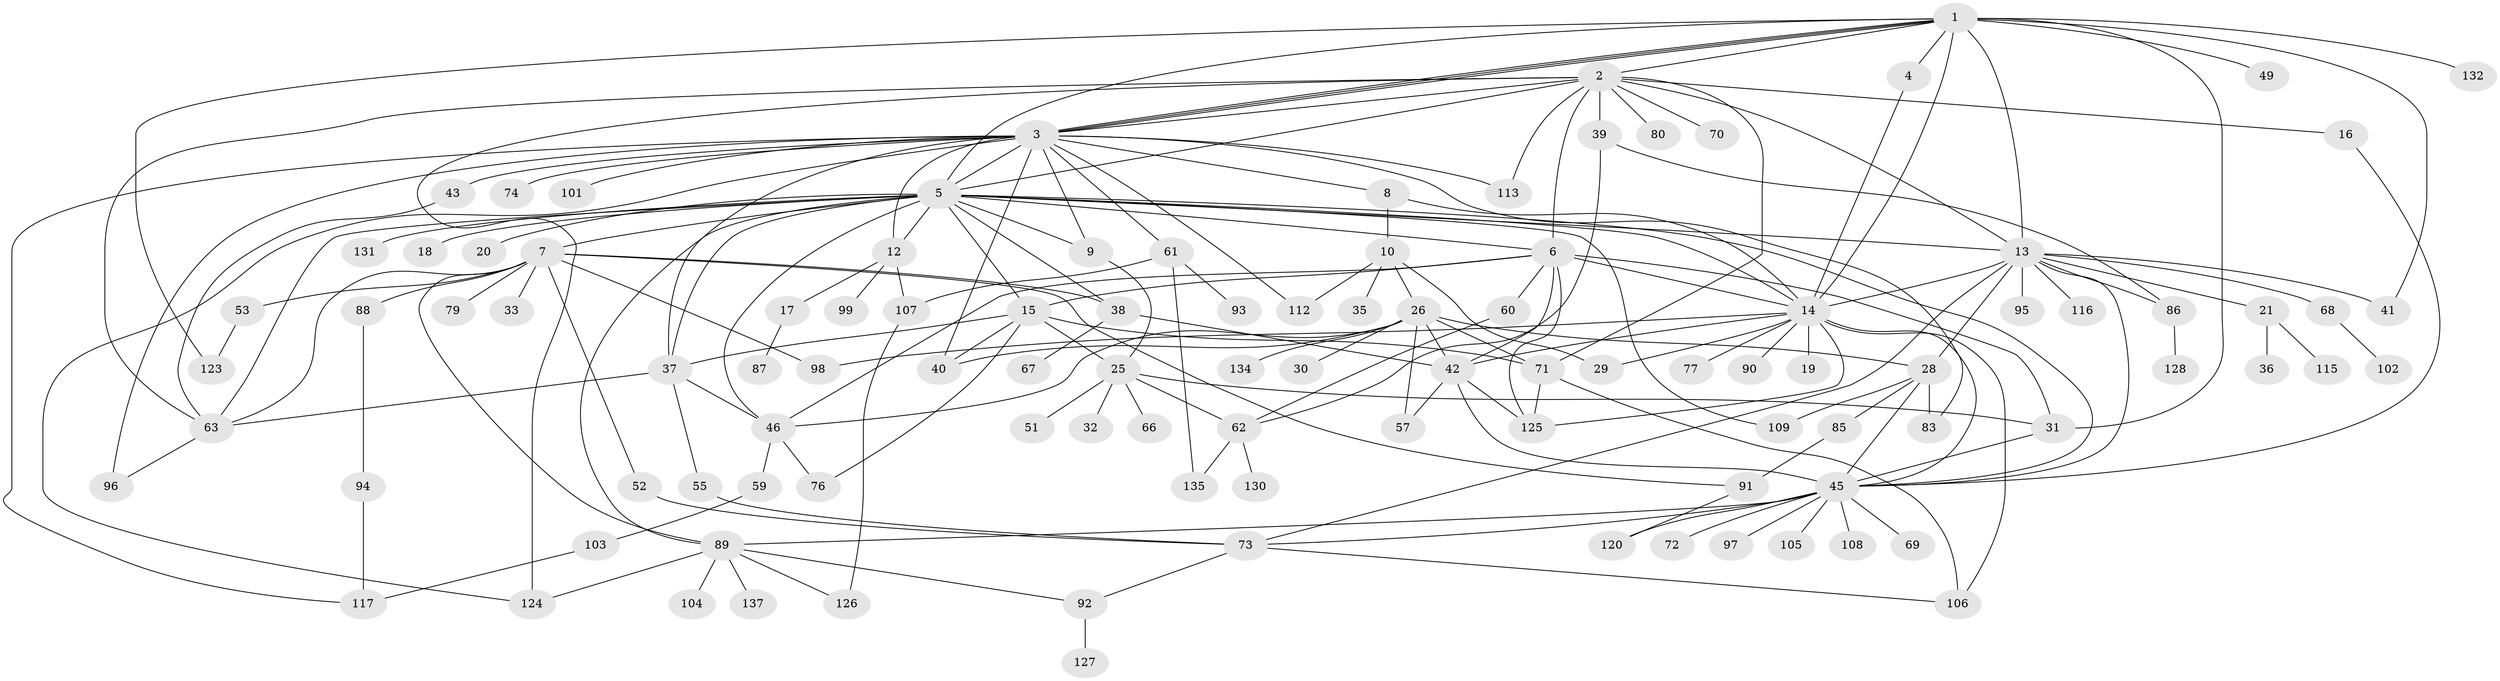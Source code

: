 // Generated by graph-tools (version 1.1) at 2025/51/02/27/25 19:51:59]
// undirected, 106 vertices, 182 edges
graph export_dot {
graph [start="1"]
  node [color=gray90,style=filled];
  1 [super="+122"];
  2 [super="+11"];
  3 [super="+23"];
  4;
  5 [super="+22"];
  6 [super="+44"];
  7 [super="+24"];
  8;
  9;
  10 [super="+133"];
  12 [super="+50"];
  13 [super="+34"];
  14 [super="+56"];
  15 [super="+54"];
  16 [super="+75"];
  17;
  18;
  19;
  20;
  21 [super="+121"];
  25 [super="+84"];
  26 [super="+27"];
  28 [super="+64"];
  29;
  30 [super="+119"];
  31 [super="+129"];
  32;
  33;
  35;
  36;
  37 [super="+111"];
  38 [super="+47"];
  39 [super="+48"];
  40;
  41;
  42;
  43;
  45 [super="+65"];
  46 [super="+58"];
  49;
  51;
  52;
  53;
  55;
  57 [super="+110"];
  59;
  60;
  61 [super="+78"];
  62;
  63 [super="+82"];
  66;
  67;
  68;
  69;
  70;
  71 [super="+81"];
  72;
  73 [super="+100"];
  74;
  76;
  77;
  79;
  80;
  83;
  85;
  86;
  87;
  88;
  89 [super="+114"];
  90;
  91;
  92;
  93;
  94;
  95;
  96;
  97;
  98;
  99;
  101;
  102;
  103;
  104;
  105;
  106;
  107;
  108;
  109;
  112;
  113 [super="+136"];
  115;
  116;
  117 [super="+118"];
  120;
  123;
  124;
  125;
  126;
  127;
  128;
  130;
  131;
  132;
  134;
  135;
  137;
  1 -- 2;
  1 -- 3;
  1 -- 3;
  1 -- 3;
  1 -- 4;
  1 -- 5;
  1 -- 13;
  1 -- 14;
  1 -- 31 [weight=2];
  1 -- 41;
  1 -- 49;
  1 -- 123;
  1 -- 132;
  2 -- 3;
  2 -- 5;
  2 -- 6;
  2 -- 13;
  2 -- 16;
  2 -- 39 [weight=2];
  2 -- 70;
  2 -- 80;
  2 -- 124;
  2 -- 63;
  2 -- 113;
  2 -- 71;
  3 -- 5;
  3 -- 8;
  3 -- 9;
  3 -- 12;
  3 -- 37;
  3 -- 40;
  3 -- 43;
  3 -- 61;
  3 -- 74;
  3 -- 83;
  3 -- 101;
  3 -- 112;
  3 -- 113;
  3 -- 117;
  3 -- 124;
  3 -- 96;
  4 -- 14;
  5 -- 6;
  5 -- 7 [weight=2];
  5 -- 9;
  5 -- 12;
  5 -- 13;
  5 -- 14;
  5 -- 15;
  5 -- 18;
  5 -- 20;
  5 -- 38;
  5 -- 46;
  5 -- 63;
  5 -- 89;
  5 -- 109;
  5 -- 131;
  5 -- 45;
  5 -- 37;
  6 -- 42;
  6 -- 46;
  6 -- 125;
  6 -- 60;
  6 -- 14;
  6 -- 15;
  6 -- 31;
  7 -- 38;
  7 -- 63;
  7 -- 79;
  7 -- 88;
  7 -- 89;
  7 -- 91;
  7 -- 33;
  7 -- 98;
  7 -- 52;
  7 -- 53;
  8 -- 10;
  8 -- 14;
  9 -- 25;
  10 -- 26;
  10 -- 29;
  10 -- 35;
  10 -- 112;
  12 -- 17;
  12 -- 99;
  12 -- 107;
  13 -- 14;
  13 -- 21;
  13 -- 28;
  13 -- 41;
  13 -- 68;
  13 -- 86;
  13 -- 95;
  13 -- 116;
  13 -- 45;
  13 -- 73;
  14 -- 19;
  14 -- 29;
  14 -- 42;
  14 -- 77;
  14 -- 90;
  14 -- 98;
  14 -- 106;
  14 -- 125;
  14 -- 45;
  15 -- 25;
  15 -- 37;
  15 -- 71;
  15 -- 40;
  15 -- 76;
  16 -- 45;
  17 -- 87;
  21 -- 36;
  21 -- 115;
  25 -- 31;
  25 -- 32;
  25 -- 51;
  25 -- 62;
  25 -- 66;
  26 -- 40;
  26 -- 134;
  26 -- 71;
  26 -- 42;
  26 -- 46;
  26 -- 57;
  26 -- 28;
  26 -- 30;
  28 -- 83;
  28 -- 85;
  28 -- 109;
  28 -- 45;
  31 -- 45;
  37 -- 46;
  37 -- 55;
  37 -- 63;
  38 -- 42;
  38 -- 67;
  39 -- 62;
  39 -- 86;
  42 -- 45;
  42 -- 57;
  42 -- 125;
  43 -- 63;
  45 -- 97 [weight=2];
  45 -- 69;
  45 -- 72;
  45 -- 73;
  45 -- 105;
  45 -- 108;
  45 -- 120;
  45 -- 89;
  46 -- 59;
  46 -- 76;
  52 -- 73;
  53 -- 123;
  55 -- 73;
  59 -- 103;
  60 -- 62;
  61 -- 107;
  61 -- 93;
  61 -- 135;
  62 -- 130;
  62 -- 135;
  63 -- 96;
  68 -- 102;
  71 -- 106;
  71 -- 125;
  73 -- 92;
  73 -- 106;
  85 -- 91;
  86 -- 128;
  88 -- 94;
  89 -- 92;
  89 -- 104;
  89 -- 124;
  89 -- 126;
  89 -- 137;
  91 -- 120;
  92 -- 127;
  94 -- 117;
  103 -- 117;
  107 -- 126;
}
